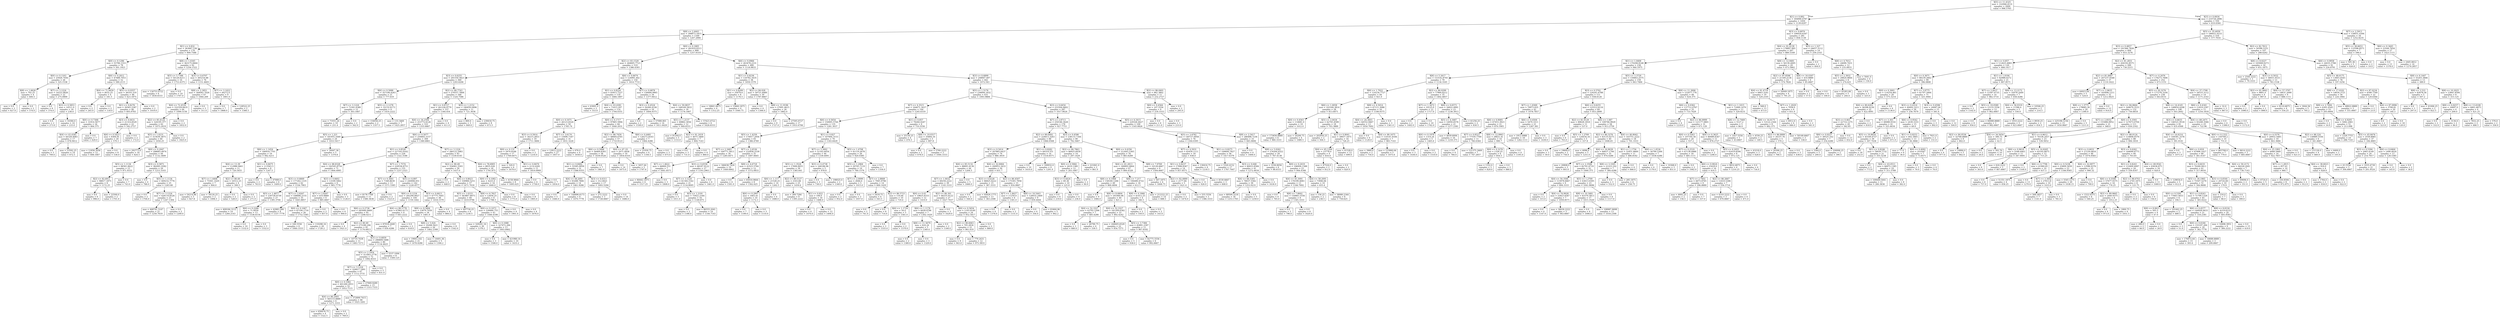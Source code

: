 digraph Tree {
node [shape=box] ;
0 [label="X[5] <= 11.4325\nmse = 332946.4131\nsamples = 2000\nvalue = 996.5765"] ;
1 [label="X[1] <= 0.892\nmse = 304890.4787\nsamples = 1450\nvalue = 1139.6297"] ;
0 -> 1 [labeldistance=2.5, labelangle=45, headlabel="True"] ;
2 [label="X[8] <= 2.4443\nmse = 308873.1815\nsamples = 1169\nvalue = 1207.2994"] ;
1 -> 2 ;
3 [label="X[1] <= 0.832\nmse = 363667.536\nsamples = 170\nvalue = 909.7588"] ;
2 -> 3 ;
4 [label="X[0] <= 0.1296\nmse = 55796.1553\nsamples = 78\nvalue = 501.1923"] ;
3 -> 4 ;
5 [label="X[0] <= 0.1163\nmse = 25926.7456\nsamples = 26\nvalue = 325.1538"] ;
4 -> 5 ;
6 [label="X[8] <= 1.6626\nmse = 702.25\nsamples = 4\nvalue = 600.5"] ;
5 -> 6 ;
7 [label="mse = 0.0\nsamples = 2\nvalue = 627.0"] ;
6 -> 7 ;
8 [label="mse = 0.0\nsamples = 2\nvalue = 574.0"] ;
6 -> 8 ;
9 [label="X[7] <= 3.1224\nmse = 14222.0826\nsamples = 22\nvalue = 275.0909"] ;
5 -> 9 ;
10 [label="mse = 0.0\nsamples = 6\nvalue = 374.0"] ;
9 -> 10 ;
11 [label="X[3] <= 0.5853\nmse = 14511.0\nsamples = 16\nvalue = 238.0"] ;
9 -> 11 ;
12 [label="mse = 0.0\nsamples = 2\nvalue = 273.0"] ;
11 -> 12 ;
13 [label="mse = 16384.0\nsamples = 14\nvalue = 233.0"] ;
11 -> 13 ;
14 [label="X[6] <= 0.2012\nmse = 47488.7053\nsamples = 52\nvalue = 589.2115"] ;
4 -> 14 ;
15 [label="X[4] <= 71.9459\nmse = 4032.25\nsamples = 4\nvalue = 181.5"] ;
14 -> 15 ;
16 [label="mse = 0.0\nsamples = 2\nvalue = 245.0"] ;
15 -> 16 ;
17 [label="mse = 0.0\nsamples = 2\nvalue = 118.0"] ;
15 -> 17 ;
18 [label="X[5] <= 6.9357\nmse = 36103.319\nsamples = 48\nvalue = 623.1875"] ;
14 -> 18 ;
19 [label="X[1] <= 0.8276\nmse = 30565.2387\nsamples = 46\nvalue = 605.9783"] ;
18 -> 19 ;
20 [label="X[0] <= 0.7368\nmse = 31914.5677\nsamples = 24\nvalue = 664.375"] ;
19 -> 20 ;
21 [label="X[4] <= 43.4381\nmse = 44328.4083\nsamples = 17\nvalue = 678.9412"] ;
20 -> 21 ;
22 [label="mse = 0.0\nsamples = 3\nvalue = 709.0"] ;
21 -> 22 ;
23 [label="mse = 53592.25\nsamples = 14\nvalue = 672.5"] ;
21 -> 23 ;
24 [label="mse = 0.0\nsamples = 7\nvalue = 629.0"] ;
20 -> 24 ;
25 [label="X[3] <= 0.6431\nmse = 21314.6529\nsamples = 22\nvalue = 542.2727"] ;
19 -> 25 ;
26 [label="X[6] <= 0.5423\nmse = 8364.91\nsamples = 20\nvalue = 579.3"] ;
25 -> 26 ;
27 [label="mse = 11858.3056\nsamples = 12\nvalue = 608.1667"] ;
26 -> 27 ;
28 [label="mse = 0.0\nsamples = 8\nvalue = 536.0"] ;
26 -> 28 ;
29 [label="mse = 0.0\nsamples = 2\nvalue = 172.0"] ;
25 -> 29 ;
30 [label="mse = 0.0\nsamples = 2\nvalue = 1019.0"] ;
18 -> 30 ;
31 [label="X[8] <= 1.0345\nmse = 363175.8464\nsamples = 92\nvalue = 1256.1522"] ;
3 -> 31 ;
32 [label="X[5] <= 5.7396\nmse = 54126.6211\nsamples = 16\nvalue = 1753.4375"] ;
31 -> 32 ;
33 [label="mse = 134753.4722\nsamples = 6\nvalue = 1830.8333"] ;
32 -> 33 ;
34 [label="mse = 0.0\nsamples = 10\nvalue = 1707.0"] ;
32 -> 34 ;
35 [label="X[3] <= 0.6707\nmse = 365216.88\nsamples = 76\nvalue = 1151.4605"] ;
31 -> 35 ;
36 [label="X[8] <= 2.3951\nmse = 344042.7026\nsamples = 67\nvalue = 1064.209"] ;
35 -> 36 ;
37 [label="X[4] <= 72.4539\nmse = 332329.8435\nsamples = 64\nvalue = 1099.5156"] ;
36 -> 37 ;
38 [label="X[2] <= 85.4124\nmse = 324195.377\nsamples = 62\nvalue = 1075.2419"] ;
37 -> 38 ;
39 [label="X[5] <= 1.0231\nmse = 315639.3875\nsamples = 60\nvalue = 1050.25"] ;
38 -> 39 ;
40 [label="mse = 292773.0\nsamples = 16\nvalue = 824.5"] ;
39 -> 40 ;
41 [label="X[0] <= 0.2047\nmse = 298683.4974\nsamples = 44\nvalue = 1132.3409"] ;
39 -> 41 ;
42 [label="X[5] <= 1.1134\nmse = 98561.6622\nsamples = 15\nvalue = 971.9333"] ;
41 -> 42 ;
43 [label="X[2] <= 82.6911\nmse = 98817.1875\nsamples = 8\nvalue = 1172.25"] ;
42 -> 43 ;
44 [label="mse = 0.0\nsamples = 6\nvalue = 996.0"] ;
43 -> 44 ;
45 [label="mse = 22500.0\nsamples = 2\nvalue = 1701.0"] ;
43 -> 45 ;
46 [label="mse = 0.0\nsamples = 7\nvalue = 743.0"] ;
42 -> 46 ;
47 [label="X[3] <= 0.5871\nmse = 382001.9382\nsamples = 29\nvalue = 1215.3103"] ;
41 -> 47 ;
48 [label="mse = 0.0\nsamples = 4\nvalue = 788.0"] ;
47 -> 48 ;
49 [label="X[5] <= 1.1134\nmse = 409232.7776\nsamples = 25\nvalue = 1283.68"] ;
47 -> 49 ;
50 [label="mse = 0.0\nsamples = 2\nvalue = 1704.0"] ;
49 -> 50 ;
51 [label="X[7] <= 3.1224\nmse = 428119.8526\nsamples = 23\nvalue = 1247.1304"] ;
49 -> 51 ;
52 [label="mse = 468741.5147\nsamples = 21\nvalue = 1250.7619"] ;
51 -> 52 ;
53 [label="mse = 0.0\nsamples = 2\nvalue = 1209.0"] ;
51 -> 53 ;
54 [label="mse = 0.0\nsamples = 2\nvalue = 1825.0"] ;
38 -> 54 ;
55 [label="mse = 0.0\nsamples = 2\nvalue = 1852.0"] ;
37 -> 55 ;
56 [label="mse = 0.0\nsamples = 3\nvalue = 311.0"] ;
36 -> 56 ;
57 [label="X[7] <= 3.1422\nmse = 44272.0\nsamples = 9\nvalue = 1801.0"] ;
35 -> 57 ;
58 [label="mse = 0.0\nsamples = 7\nvalue = 1868.0"] ;
57 -> 58 ;
59 [label="mse = 128522.25\nsamples = 2\nvalue = 1566.5"] ;
57 -> 59 ;
60 [label="X[0] <= 0.1805\nmse = 281919.9313\nsamples = 999\nvalue = 1257.9319"] ;
2 -> 60 ;
61 [label="X[2] <= 83.1529\nmse = 264605.7723\nsamples = 519\nvalue = 1386.4393"] ;
60 -> 61 ;
62 [label="X[3] <= 0.6255\nmse = 291550.5823\nsamples = 369\nvalue = 1293.6206"] ;
61 -> 62 ;
63 [label="X[6] <= 0.5088\nmse = 357106.4263\nsamples = 21\nvalue = 777.619"] ;
62 -> 63 ;
64 [label="X[7] <= 3.1224\nmse = 73341.6389\nsamples = 12\nvalue = 303.1667"] ;
63 -> 64 ;
65 [label="mse = 71931.24\nsamples = 10\nvalue = 251.4"] ;
64 -> 65 ;
66 [label="mse = 0.0\nsamples = 2\nvalue = 562.0"] ;
64 -> 66 ;
67 [label="X[5] <= 2.1278\nmse = 35132.6173\nsamples = 9\nvalue = 1410.2222"] ;
63 -> 67 ;
68 [label="mse = 154056.25\nsamples = 2\nvalue = 1357.5"] ;
67 -> 68 ;
69 [label="mse = 133.3469\nsamples = 7\nvalue = 1425.2857"] ;
67 -> 69 ;
70 [label="X[2] <= 80.7743\nmse = 270557.7808\nsamples = 348\nvalue = 1324.7586"] ;
62 -> 70 ;
71 [label="X[1] <= 0.8727\nmse = 261226.9779\nsamples = 337\nvalue = 1344.454"] ;
70 -> 71 ;
72 [label="X[4] <= 34.2594\nmse = 253772.6126\nsamples = 333\nvalue = 1355.6667"] ;
71 -> 72 ;
73 [label="X[5] <= 1.221\nmse = 181955.1649\nsamples = 24\nvalue = 1033.5417"] ;
72 -> 73 ;
74 [label="X[6] <= 1.1454\nmse = 180918.7701\nsamples = 19\nvalue = 942.4211"] ;
73 -> 74 ;
75 [label="X[4] <= 13.39\nmse = 112986.0661\nsamples = 11\nvalue = 720.5455"] ;
74 -> 75 ;
76 [label="X[7] <= 1.4468\nmse = 75561.1429\nsamples = 7\nvalue = 904.0"] ;
75 -> 76 ;
77 [label="mse = 54214.96\nsamples = 5\nvalue = 827.8"] ;
76 -> 77 ;
78 [label="mse = 78120.25\nsamples = 2\nvalue = 1094.5"] ;
76 -> 78 ;
79 [label="X[2] <= 80.49\nmse = 16512.25\nsamples = 4\nvalue = 399.5"] ;
75 -> 79 ;
80 [label="mse = 0.0\nsamples = 2\nvalue = 528.0"] ;
79 -> 80 ;
81 [label="mse = 0.0\nsamples = 2\nvalue = 271.0"] ;
79 -> 81 ;
82 [label="X[1] <= 0.8475\nmse = 113563.5\nsamples = 8\nvalue = 1247.5"] ;
74 -> 82 ;
83 [label="mse = 0.0\nsamples = 2\nvalue = 763.0"] ;
82 -> 83 ;
84 [label="mse = 47089.0\nsamples = 6\nvalue = 1409.0"] ;
82 -> 84 ;
85 [label="mse = 34447.36\nsamples = 5\nvalue = 1379.8"] ;
73 -> 85 ;
86 [label="X[6] <= 0.5077\nmse = 250665.3157\nsamples = 309\nvalue = 1380.6861"] ;
72 -> 86 ;
87 [label="X[1] <= 0.8526\nmse = 227163.9162\nsamples = 226\nvalue = 1322.3186"] ;
86 -> 87 ;
88 [label="X[4] <= 88.8328\nmse = 192545.8754\nsamples = 71\nvalue = 1464.4085"] ;
87 -> 88 ;
89 [label="X[3] <= 0.6669\nmse = 177262.1335\nsamples = 62\nvalue = 1536.7903"] ;
88 -> 89 ;
90 [label="X[5] <= 1.4877\nmse = 230728.9739\nsamples = 27\nvalue = 1395.3704"] ;
89 -> 90 ;
91 [label="mse = 409184.3112\nsamples = 14\nvalue = 1264.2143"] ;
90 -> 91 ;
92 [label="X[6] <= 0.2266\nmse = 71.0059\nsamples = 13\nvalue = 1536.6154"] ;
90 -> 92 ;
93 [label="mse = 0.0\nsamples = 10\nvalue = 1532.0"] ;
92 -> 93 ;
94 [label="mse = 0.0\nsamples = 3\nvalue = 1552.0"] ;
92 -> 94 ;
95 [label="X[7] <= 2.8267\nmse = 108686.2155\nsamples = 35\nvalue = 1645.8857"] ;
89 -> 95 ;
96 [label="mse = 42983.284\nsamples = 9\nvalue = 1337.7778"] ;
95 -> 96 ;
97 [label="X[0] <= 0.1067\nmse = 87194.1716\nsamples = 26\nvalue = 1752.5385"] ;
95 -> 97 ;
98 [label="mse = 160.5556\nsamples = 6\nvalue = 1840.3333"] ;
97 -> 98 ;
99 [label="mse = 110298.16\nsamples = 20\nvalue = 1726.2"] ;
97 -> 99 ;
100 [label="X[3] <= 0.6602\nmse = 13109.5062\nsamples = 9\nvalue = 965.7778"] ;
88 -> 100 ;
101 [label="X[7] <= 2.8267\nmse = 410.8889\nsamples = 6\nvalue = 885.6667"] ;
100 -> 101 ;
102 [label="mse = 0.0\nsamples = 2\nvalue = 857.0"] ;
101 -> 102 ;
103 [label="mse = 0.0\nsamples = 4\nvalue = 900.0"] ;
101 -> 103 ;
104 [label="mse = 0.0\nsamples = 3\nvalue = 1126.0"] ;
100 -> 104 ;
105 [label="X[7] <= 1.7574\nmse = 229536.8751\nsamples = 155\nvalue = 1257.2323"] ;
87 -> 105 ;
106 [label="X[7] <= 0.3661\nmse = 7348.8639\nsamples = 13\nvalue = 1571.5385"] ;
105 -> 106 ;
107 [label="mse = 8178.7769\nsamples = 11\nvalue = 1580.3636"] ;
106 -> 107 ;
108 [label="mse = 0.0\nsamples = 2\nvalue = 1523.0"] ;
106 -> 108 ;
109 [label="X[5] <= 6.897\nmse = 240006.051\nsamples = 142\nvalue = 1228.4577"] ;
105 -> 109 ;
110 [label="X[0] <= 0.1234\nmse = 292290.8927\nsamples = 104\nvalue = 1159.1442"] ;
109 -> 110 ;
111 [label="X[6] <= 0.2736\nmse = 285946.9469\nsamples = 95\nvalue = 1208.0211"] ;
110 -> 111 ;
112 [label="mse = 0.0\nsamples = 4\nvalue = 1921.0"] ;
111 -> 112 ;
113 [label="X[2] <= 80.49\nmse = 275189.294\nsamples = 91\nvalue = 1176.6813"] ;
111 -> 113 ;
114 [label="mse = 10710.7438\nsamples = 11\nvalue = 1483.7273"] ;
113 -> 114 ;
115 [label="X[3] <= 0.6859\nmse = 296809.5486\nsamples = 80\nvalue = 1134.4625"] ;
113 -> 115 ;
116 [label="X[5] <= 2.1954\nmse = 311843.2778\nsamples = 72\nvalue = 1092.8333"] ;
115 -> 116 ;
117 [label="X[7] <= 3.1224\nmse = 329617.1891\nsamples = 67\nvalue = 1112.3731"] ;
116 -> 117 ;
118 [label="X[0] <= 0.1082\nmse = 401260.2053\nsamples = 52\nvalue = 1053.7115"] ;
117 -> 118 ;
119 [label="X[4] <= 80.2005\nmse = 565153.8889\nsamples = 6\nvalue = 1271.3333"] ;
118 -> 119 ;
120 [label="mse = 658476.75\nsamples = 4\nvalue = 1522.5"] ;
119 -> 120 ;
121 [label="mse = 0.0\nsamples = 2\nvalue = 769.0"] ;
119 -> 121 ;
122 [label="mse = 372899.7415\nsamples = 46\nvalue = 1025.3261"] ;
118 -> 122 ;
123 [label="mse = 27969.9289\nsamples = 15\nvalue = 1315.7333"] ;
117 -> 123 ;
124 [label="mse = 0.0\nsamples = 5\nvalue = 831.0"] ;
116 -> 124 ;
125 [label="mse = 5537.1094\nsamples = 8\nvalue = 1509.125"] ;
115 -> 125 ;
126 [label="X[4] <= 80.5778\nmse = 67862.6173\nsamples = 9\nvalue = 643.2222"] ;
110 -> 126 ;
127 [label="mse = 87018.2449\nsamples = 7\nvalue = 650.4286"] ;
126 -> 127 ;
128 [label="mse = 0.0\nsamples = 2\nvalue = 618.0"] ;
126 -> 128 ;
129 [label="X[3] <= 0.6613\nmse = 47775.7645\nsamples = 38\nvalue = 1418.1579"] ;
109 -> 129 ;
130 [label="X[8] <= 8.5894\nmse = 15879.7059\nsamples = 34\nvalue = 1481.0"] ;
129 -> 130 ;
131 [label="X[8] <= 5.024\nmse = 19268.5621\nsamples = 26\nvalue = 1462.2308"] ;
130 -> 131 ;
132 [label="mse = 19063.102\nsamples = 21\nvalue = 1478.4286"] ;
131 -> 132 ;
133 [label="mse = 14401.36\nsamples = 5\nvalue = 1394.2"] ;
131 -> 133 ;
134 [label="mse = 0.0\nsamples = 8\nvalue = 1542.0"] ;
130 -> 134 ;
135 [label="mse = 0.0\nsamples = 4\nvalue = 884.0"] ;
129 -> 135 ;
136 [label="X[7] <= 3.1224\nmse = 280122.5983\nsamples = 83\nvalue = 1539.6145"] ;
86 -> 136 ;
137 [label="X[2] <= 80.49\nmse = 354061.5593\nsamples = 59\nvalue = 1437.0"] ;
136 -> 137 ;
138 [label="mse = 0.0\nsamples = 2\nvalue = 448.0"] ;
137 -> 138 ;
139 [label="X[6] <= 0.8023\nmse = 330960.5251\nsamples = 57\nvalue = 1471.7018"] ;
137 -> 139 ;
140 [label="X[5] <= 1.0333\nmse = 363867.8975\nsamples = 49\nvalue = 1419.9796"] ;
139 -> 140 ;
141 [label="mse = 497730.25\nsamples = 6\nvalue = 1230.5"] ;
140 -> 141 ;
142 [label="X[0] <= 0.1073\nmse = 339480.755\nsamples = 43\nvalue = 1446.4186"] ;
140 -> 142 ;
143 [label="mse = 329291.16\nsamples = 30\nvalue = 1378.2"] ;
142 -> 143 ;
144 [label="X[0] <= 0.1088\nmse = 327472.284\nsamples = 13\nvalue = 1603.8462"] ;
142 -> 144 ;
145 [label="mse = 0.0\nsamples = 3\nvalue = 1506.0"] ;
144 -> 145 ;
146 [label="mse = 421980.16\nsamples = 10\nvalue = 1633.2"] ;
144 -> 146 ;
147 [label="X[8] <= 6.7827\nmse = 12656.25\nsamples = 8\nvalue = 1788.5"] ;
139 -> 147 ;
148 [label="mse = 0.0\nsamples = 4\nvalue = 1901.0"] ;
147 -> 148 ;
149 [label="mse = 0.0\nsamples = 4\nvalue = 1676.0"] ;
147 -> 149 ;
150 [label="X[4] <= 78.6905\nmse = 8835.026\nsamples = 24\nvalue = 1791.875"] ;
136 -> 150 ;
151 [label="X[0] <= 0.1082\nmse = 4225.0\nsamples = 16\nvalue = 1840.0"] ;
150 -> 151 ;
152 [label="mse = 0.0\nsamples = 8\nvalue = 1775.0"] ;
151 -> 152 ;
153 [label="mse = 0.0\nsamples = 8\nvalue = 1905.0"] ;
151 -> 153 ;
154 [label="mse = 4158.9844\nsamples = 8\nvalue = 1695.625"] ;
150 -> 154 ;
155 [label="mse = 0.0\nsamples = 4\nvalue = 411.0"] ;
71 -> 155 ;
156 [label="X[5] <= 1.2152\nmse = 180450.0496\nsamples = 11\nvalue = 721.3636"] ;
70 -> 156 ;
157 [label="mse = 800.0\nsamples = 3\nvalue = 849.0"] ;
156 -> 157 ;
158 [label="mse = 239418.75\nsamples = 8\nvalue = 673.5"] ;
156 -> 158 ;
159 [label="X[6] <= 0.6674\nmse = 124991.442\nsamples = 150\nvalue = 1614.7733"] ;
61 -> 159 ;
160 [label="X[1] <= 0.8224\nmse = 93915.7227\nsamples = 116\nvalue = 1684.1897"] ;
159 -> 160 ;
161 [label="mse = 63001.0\nsamples = 2\nvalue = 553.0"] ;
160 -> 161 ;
162 [label="X[4] <= 43.4381\nmse = 71615.297\nsamples = 114\nvalue = 1704.0351"] ;
160 -> 162 ;
163 [label="X[0] <= 0.1671\nmse = 26123.8324\nsamples = 50\nvalue = 1785.74"] ;
162 -> 163 ;
164 [label="X[3] <= 0.5914\nmse = 34215.2853\nsamples = 19\nvalue = 1711.3684"] ;
163 -> 164 ;
165 [label="X[0] <= 0.131\nmse = 5974.8166\nsamples = 17\nvalue = 1769.6471"] ;
164 -> 165 ;
166 [label="mse = 320.0\nsamples = 6\nvalue = 1679.0"] ;
165 -> 166 ;
167 [label="X[1] <= 0.8476\nmse = 2132.6281\nsamples = 11\nvalue = 1819.0909"] ;
165 -> 167 ;
168 [label="mse = 0.0\nsamples = 4\nvalue = 1758.0"] ;
167 -> 168 ;
169 [label="mse = 0.0\nsamples = 7\nvalue = 1854.0"] ;
167 -> 169 ;
170 [label="mse = 0.0\nsamples = 2\nvalue = 1216.0"] ;
164 -> 170 ;
171 [label="X[7] <= 3.6174\nmse = 15696.7347\nsamples = 31\nvalue = 1831.3226"] ;
163 -> 171 ;
172 [label="mse = 12812.2222\nsamples = 27\nvalue = 1857.0"] ;
171 -> 172 ;
173 [label="mse = 676.0\nsamples = 4\nvalue = 1658.0"] ;
171 -> 173 ;
174 [label="X[0] <= 0.1717\nmse = 97865.5994\nsamples = 64\nvalue = 1640.2031"] ;
162 -> 174 ;
175 [label="X[2] <= 86.7459\nmse = 48664.6765\nsamples = 57\nvalue = 1710.9123"] ;
174 -> 175 ;
176 [label="X[6] <= 0.5088\nmse = 56469.8393\nsamples = 38\nvalue = 1639.0526"] ;
175 -> 176 ;
177 [label="X[1] <= 0.8482\nmse = 55585.9958\nsamples = 31\nvalue = 1588.9355"] ;
176 -> 177 ;
178 [label="X[4] <= 58.2091\nmse = 93288.7806\nsamples = 14\nvalue = 1461.9286"] ;
177 -> 178 ;
179 [label="mse = 0.0\nsamples = 5\nvalue = 1446.0"] ;
178 -> 179 ;
180 [label="mse = 144896.6173\nsamples = 9\nvalue = 1470.7778"] ;
178 -> 180 ;
181 [label="X[3] <= 0.6311\nmse = 312.6021\nsamples = 17\nvalue = 1693.5294"] ;
177 -> 181 ;
182 [label="mse = 272.2222\nsamples = 3\nvalue = 1728.6667"] ;
181 -> 182 ;
183 [label="mse = 0.0\nsamples = 14\nvalue = 1686.0"] ;
181 -> 183 ;
184 [label="mse = 0.0\nsamples = 7\nvalue = 1861.0"] ;
176 -> 184 ;
185 [label="X[4] <= 67.19\nmse = 2071.4958\nsamples = 19\nvalue = 1854.6316"] ;
175 -> 185 ;
186 [label="mse = 0.0\nsamples = 14\nvalue = 1875.0"] ;
185 -> 186 ;
187 [label="mse = 3457.44\nsamples = 5\nvalue = 1797.6"] ;
185 -> 187 ;
188 [label="X[6] <= 0.4481\nmse = 126272.8163\nsamples = 7\nvalue = 1064.4286"] ;
174 -> 188 ;
189 [label="mse = 21930.75\nsamples = 4\nvalue = 1356.5"] ;
188 -> 189 ;
190 [label="mse = 0.0\nsamples = 3\nvalue = 675.0"] ;
188 -> 190 ;
191 [label="X[7] <= 0.6878\nmse = 158484.9965\nsamples = 34\nvalue = 1377.9412"] ;
159 -> 191 ;
192 [label="X[3] <= 0.4524\nmse = 50260.4336\nsamples = 16\nvalue = 1604.9375"] ;
191 -> 192 ;
193 [label="mse = 0.0\nsamples = 2\nvalue = 1558.0"] ;
192 -> 193 ;
194 [label="mse = 57080.801\nsamples = 14\nvalue = 1611.6429"] ;
192 -> 194 ;
195 [label="X[4] <= 59.0837\nmse = 168169.5833\nsamples = 18\nvalue = 1176.1667"] ;
191 -> 195 ;
196 [label="X[5] <= 1.2137\nmse = 69862.3056\nsamples = 12\nvalue = 949.8333"] ;
195 -> 196 ;
197 [label="mse = 91204.0\nsamples = 5\nvalue = 1153.0"] ;
196 -> 197 ;
198 [label="X[2] <= 91.2419\nmse = 4075.3469\nsamples = 7\nvalue = 804.7143"] ;
196 -> 198 ;
199 [label="mse = 0.0\nsamples = 3\nvalue = 731.0"] ;
198 -> 199 ;
200 [label="mse = 0.0\nsamples = 4\nvalue = 860.0"] ;
198 -> 200 ;
201 [label="mse = 57423.4722\nsamples = 6\nvalue = 1628.8333"] ;
195 -> 201 ;
202 [label="X[6] <= 0.0966\nmse = 263478.2331\nsamples = 480\nvalue = 1118.9833"] ;
60 -> 202 ;
203 [label="X[1] <= 0.8236\nmse = 116782.3435\nsamples = 38\nvalue = 1659.1579"] ;
202 -> 203 ;
204 [label="X[1] <= 0.8209\nmse = 35679.0\nsamples = 8\nvalue = 1176.5"] ;
203 -> 204 ;
205 [label="mse = 18841.6875\nsamples = 4\nvalue = 1312.25"] ;
204 -> 205 ;
206 [label="mse = 15660.1875\nsamples = 4\nvalue = 1040.75"] ;
204 -> 206 ;
207 [label="X[2] <= 84.028\nmse = 59721.6489\nsamples = 30\nvalue = 1787.8667"] ;
203 -> 207 ;
208 [label="mse = 0.0\nsamples = 4\nvalue = 1306.0"] ;
207 -> 208 ;
209 [label="X[8] <= 11.9196\nmse = 27691.4615\nsamples = 26\nvalue = 1862.0"] ;
207 -> 209 ;
210 [label="mse = 0.0\nsamples = 9\nvalue = 1727.0"] ;
209 -> 210 ;
211 [label="mse = 27595.0727\nsamples = 17\nvalue = 1933.4706"] ;
209 -> 211 ;
212 [label="X[3] <= 0.6899\nmse = 248847.497\nsamples = 442\nvalue = 1072.543"] ;
202 -> 212 ;
213 [label="X[5] <= 1.5176\nmse = 236694.1832\nsamples = 431\nvalue = 1093.9884"] ;
212 -> 213 ;
214 [label="X[7] <= 4.3515\nmse = 164671.3437\nsamples = 144\nvalue = 1245.6319"] ;
213 -> 214 ;
215 [label="X[6] <= 0.5654\nmse = 150005.5744\nsamples = 135\nvalue = 1281.3037"] ;
214 -> 215 ;
216 [label="X[5] <= 1.4259\nmse = 174917.2956\nsamples = 65\nvalue = 1386.4769"] ;
215 -> 216 ;
217 [label="X[7] <= 2.3483\nmse = 100771.5813\nsamples = 34\nvalue = 1285.6471"] ;
216 -> 217 ;
218 [label="X[7] <= 1.4622\nmse = 66669.551\nsamples = 7\nvalue = 1641.8571"] ;
217 -> 218 ;
219 [label="mse = 80442.1875\nsamples = 4\nvalue = 1517.25"] ;
218 -> 219 ;
220 [label="mse = 0.0\nsamples = 3\nvalue = 1808.0"] ;
218 -> 220 ;
221 [label="X[3] <= 0.6558\nmse = 68187.9122\nsamples = 27\nvalue = 1193.2963"] ;
217 -> 221 ;
222 [label="X[7] <= 3.1224\nmse = 61344.1542\nsamples = 21\nvalue = 1116.8095"] ;
221 -> 222 ;
223 [label="mse = 0.0\nsamples = 5\nvalue = 1011.0"] ;
222 -> 223 ;
224 [label="X[5] <= 1.2191\nmse = 75922.2344\nsamples = 16\nvalue = 1149.875"] ;
222 -> 224 ;
225 [label="mse = 0.0\nsamples = 2\nvalue = 1186.0"] ;
224 -> 225 ;
226 [label="mse = 86555.2041\nsamples = 14\nvalue = 1144.7143"] ;
224 -> 226 ;
227 [label="mse = 0.0\nsamples = 6\nvalue = 1461.0"] ;
221 -> 227 ;
228 [label="X[7] <= 2.6536\nmse = 232858.2539\nsamples = 31\nvalue = 1497.0645"] ;
216 -> 228 ;
229 [label="mse = 346638.7424\nsamples = 19\nvalue = 1449.6842"] ;
228 -> 229 ;
230 [label="X[8] <= 4.6718\nmse = 43523.5764\nsamples = 12\nvalue = 1572.0833"] ;
228 -> 230 ;
231 [label="mse = 0.0\nsamples = 4\nvalue = 1591.0"] ;
230 -> 231 ;
232 [label="mse = 65016.9844\nsamples = 8\nvalue = 1562.625"] ;
230 -> 232 ;
233 [label="X[1] <= 0.827\nmse = 107064.3153\nsamples = 70\nvalue = 1183.6429"] ;
215 -> 233 ;
234 [label="X[7] <= 3.3002\nmse = 51162.6054\nsamples = 44\nvalue = 1339.4091"] ;
233 -> 234 ;
235 [label="X[5] <= 1.3524\nmse = 17606.8455\nsamples = 39\nvalue = 1385.641"] ;
234 -> 235 ;
236 [label="X[6] <= 1.117\nmse = 21528.25\nsamples = 14\nvalue = 1262.5"] ;
235 -> 236 ;
237 [label="X[0] <= 0.2907\nmse = 1663.41\nsamples = 10\nvalue = 1172.3"] ;
236 -> 237 ;
238 [label="mse = 0.0\nsamples = 7\nvalue = 1199.0"] ;
237 -> 238 ;
239 [label="mse = 0.0\nsamples = 3\nvalue = 1110.0"] ;
237 -> 239 ;
240 [label="mse = 0.0\nsamples = 4\nvalue = 1488.0"] ;
236 -> 240 ;
241 [label="X[2] <= 89.5127\nmse = 2163.84\nsamples = 25\nvalue = 1454.6"] ;
235 -> 241 ;
242 [label="mse = 309.7284\nsamples = 9\nvalue = 1395.2222"] ;
241 -> 242 ;
243 [label="X[1] <= 0.822\nmse = 108.0\nsamples = 16\nvalue = 1488.0"] ;
241 -> 243 ;
244 [label="mse = 0.0\nsamples = 4\nvalue = 1470.0"] ;
243 -> 244 ;
245 [label="mse = 0.0\nsamples = 12\nvalue = 1494.0"] ;
243 -> 245 ;
246 [label="X[3] <= 0.4738\nmse = 166186.96\nsamples = 5\nvalue = 978.8"] ;
234 -> 246 ;
247 [label="mse = 0.0\nsamples = 3\nvalue = 738.0"] ;
246 -> 247 ;
248 [label="mse = 198025.0\nsamples = 2\nvalue = 1340.0"] ;
246 -> 248 ;
249 [label="X[5] <= 1.4708\nmse = 91119.2678\nsamples = 26\nvalue = 920.0385"] ;
233 -> 249 ;
250 [label="X[5] <= 1.2964\nmse = 29745.7119\nsamples = 19\nvalue = 760.1579"] ;
249 -> 250 ;
251 [label="X[7] <= 2.0099\nmse = 2646.0\nsamples = 5\nvalue = 1015.0"] ;
250 -> 251 ;
252 [label="mse = 0.0\nsamples = 2\nvalue = 952.0"] ;
251 -> 252 ;
253 [label="mse = 0.0\nsamples = 3\nvalue = 1057.0"] ;
251 -> 253 ;
254 [label="X[7] <= 2.8808\nmse = 7945.9796\nsamples = 14\nvalue = 669.1429"] ;
250 -> 254 ;
255 [label="mse = 5418.75\nsamples = 4\nvalue = 543.5"] ;
254 -> 255 ;
256 [label="X[2] <= 86.5723\nmse = 116.64\nsamples = 10\nvalue = 719.4"] ;
254 -> 256 ;
257 [label="mse = 0.0\nsamples = 2\nvalue = 741.0"] ;
256 -> 257 ;
258 [label="mse = 0.0\nsamples = 8\nvalue = 714.0"] ;
256 -> 258 ;
259 [label="mse = 0.0\nsamples = 7\nvalue = 1354.0"] ;
249 -> 259 ;
260 [label="X[1] <= 0.857\nmse = 79264.0247\nsamples = 9\nvalue = 710.5556"] ;
214 -> 260 ;
261 [label="mse = 35156.25\nsamples = 4\nvalue = 476.5"] ;
260 -> 261 ;
262 [label="X[8] <= 10.0317\nmse = 35664.16\nsamples = 5\nvalue = 897.8"] ;
260 -> 262 ;
263 [label="mse = 0.0\nsamples = 2\nvalue = 678.0"] ;
262 -> 263 ;
264 [label="mse = 5760.2222\nsamples = 3\nvalue = 1044.3333"] ;
262 -> 264 ;
265 [label="X[3] <= 0.6454\nmse = 255504.0602\nsamples = 287\nvalue = 1017.9024"] ;
213 -> 265 ;
266 [label="X[7] <= 2.8713\nmse = 250146.3428\nsamples = 178\nvalue = 927.7753"] ;
265 -> 266 ;
267 [label="X[2] <= 89.6492\nmse = 224613.3263\nsamples = 88\nvalue = 1066.0568"] ;
266 -> 267 ;
268 [label="X[3] <= 0.5414\nmse = 207865.6437\nsamples = 74\nvalue = 980.3919"] ;
267 -> 268 ;
269 [label="X[4] <= 85.5132\nmse = 88691.6136\nsamples = 44\nvalue = 1204.5"] ;
268 -> 269 ;
270 [label="X[7] <= 1.0032\nmse = 69256.2222\nsamples = 39\nvalue = 1145.3333"] ;
269 -> 270 ;
271 [label="X[0] <= 0.43\nmse = 19825.8333\nsamples = 12\nvalue = 1410.0"] ;
270 -> 271 ;
272 [label="X[6] <= 1.1724\nmse = 54.0\nsamples = 5\nvalue = 1561.0"] ;
271 -> 272 ;
273 [label="mse = 0.0\nsamples = 3\nvalue = 1555.0"] ;
272 -> 273 ;
274 [label="mse = 0.0\nsamples = 2\nvalue = 1570.0"] ;
272 -> 274 ;
275 [label="X[6] <= 1.1178\nmse = 6028.9796\nsamples = 7\nvalue = 1302.1429"] ;
271 -> 275 ;
276 [label="X[8] <= 11.5679\nmse = 624.24\nsamples = 5\nvalue = 1349.4"] ;
275 -> 276 ;
277 [label="mse = 0.0\nsamples = 2\nvalue = 1380.0"] ;
276 -> 277 ;
278 [label="mse = 0.0\nsamples = 3\nvalue = 1329.0"] ;
276 -> 278 ;
279 [label="mse = 0.0\nsamples = 2\nvalue = 1184.0"] ;
275 -> 279 ;
280 [label="X[2] <= 80.301\nmse = 46255.9122\nsamples = 27\nvalue = 1027.7037"] ;
270 -> 280 ;
281 [label="mse = 0.0\nsamples = 3\nvalue = 1629.0"] ;
280 -> 281 ;
282 [label="X[6] <= 0.5654\nmse = 1193.9149\nsamples = 24\nvalue = 952.5417"] ;
280 -> 282 ;
283 [label="X[2] <= 80.6063\nmse = 705.2834\nsamples = 21\nvalue = 961.619"] ;
282 -> 283 ;
284 [label="mse = 0.0\nsamples = 9\nvalue = 943.0"] ;
283 -> 284 ;
285 [label="mse = 779.2431\nsamples = 12\nvalue = 975.5833"] ;
283 -> 285 ;
286 [label="mse = 0.0\nsamples = 3\nvalue = 889.0"] ;
282 -> 286 ;
287 [label="mse = 0.0\nsamples = 5\nvalue = 1666.0"] ;
269 -> 287 ;
288 [label="X[4] <= 32.0064\nmse = 200953.3433\nsamples = 30\nvalue = 651.7"] ;
268 -> 288 ;
289 [label="X[3] <= 0.6228\nmse = 86825.4222\nsamples = 15\nvalue = 387.3333"] ;
288 -> 289 ;
290 [label="mse = 0.0\nsamples = 2\nvalue = 544.0"] ;
289 -> 290 ;
291 [label="mse = 95826.1775\nsamples = 13\nvalue = 363.2308"] ;
289 -> 291 ;
292 [label="X[2] <= 86.4507\nmse = 175301.7956\nsamples = 15\nvalue = 916.0667"] ;
288 -> 292 ;
293 [label="X[7] <= 1.8427\nmse = 11250.0\nsamples = 6\nvalue = 1301.0"] ;
292 -> 293 ;
294 [label="mse = 0.0\nsamples = 4\nvalue = 1376.0"] ;
293 -> 294 ;
295 [label="mse = 0.0\nsamples = 2\nvalue = 1151.0"] ;
293 -> 295 ;
296 [label="X[8] <= 10.5443\nmse = 120032.2469\nsamples = 9\nvalue = 659.4444"] ;
292 -> 296 ;
297 [label="mse = 0.0\nsamples = 4\nvalue = 356.0"] ;
296 -> 297 ;
298 [label="mse = 83464.96\nsamples = 5\nvalue = 902.2"] ;
296 -> 298 ;
299 [label="X[1] <= 0.8282\nmse = 69319.551\nsamples = 14\nvalue = 1518.8571"] ;
267 -> 299 ;
300 [label="mse = 0.0\nsamples = 10\nvalue = 1610.0"] ;
299 -> 300 ;
301 [label="mse = 169932.0\nsamples = 4\nvalue = 1291.0"] ;
299 -> 301 ;
302 [label="X[3] <= 0.4596\nmse = 238133.7344\nsamples = 90\nvalue = 792.5667"] ;
266 -> 302 ;
303 [label="X[2] <= 80.7863\nmse = 86925.6939\nsamples = 14\nvalue = 297.1429"] ;
302 -> 303 ;
304 [label="X[0] <= 0.5964\nmse = 2619.1389\nsamples = 12\nvalue = 203.1667"] ;
303 -> 304 ;
305 [label="X[3] <= 0.4424\nmse = 69.36\nsamples = 10\nvalue = 225.8"] ;
304 -> 305 ;
306 [label="mse = 0.0\nsamples = 6\nvalue = 219.0"] ;
305 -> 306 ;
307 [label="mse = 0.0\nsamples = 4\nvalue = 236.0"] ;
305 -> 307 ;
308 [label="mse = 0.0\nsamples = 2\nvalue = 90.0"] ;
304 -> 308 ;
309 [label="mse = 221841.0\nsamples = 2\nvalue = 861.0"] ;
303 -> 309 ;
310 [label="X[0] <= 0.4356\nmse = 212445.5365\nsamples = 76\nvalue = 883.8289"] ;
302 -> 310 ;
311 [label="X[4] <= 61.2813\nmse = 180892.0664\nsamples = 67\nvalue = 800.4328"] ;
310 -> 311 ;
312 [label="X[8] <= 4.1968\nmse = 158160.1266\nsamples = 49\nvalue = 869.4694"] ;
311 -> 312 ;
313 [label="mse = 0.0\nsamples = 9\nvalue = 1084.0"] ;
312 -> 313 ;
314 [label="X[8] <= 8.6804\nmse = 181060.96\nsamples = 40\nvalue = 821.2"] ;
312 -> 314 ;
315 [label="X[4] <= 52.3327\nmse = 43702.5306\nsamples = 7\nvalue = 485.4286"] ;
314 -> 315 ;
316 [label="mse = 0.0\nsamples = 3\nvalue = 680.0"] ;
315 -> 316 ;
317 [label="mse = 26790.75\nsamples = 4\nvalue = 339.5"] ;
315 -> 317 ;
318 [label="X[4] <= 52.3327\nmse = 181209.6382\nsamples = 33\nvalue = 892.4242"] ;
314 -> 318 ;
319 [label="mse = 244605.6529\nsamples = 22\nvalue = 854.7273"] ;
318 -> 319 ;
320 [label="X[5] <= 3.7384\nmse = 45891.2397\nsamples = 11\nvalue = 967.8182"] ;
318 -> 320 ;
321 [label="mse = 0.0\nsamples = 5\nvalue = 938.0"] ;
320 -> 321 ;
322 [label="mse = 82775.5556\nsamples = 6\nvalue = 992.6667"] ;
320 -> 322 ;
323 [label="X[8] <= 7.217\nmse = 194480.4722\nsamples = 18\nvalue = 612.5"] ;
311 -> 323 ;
324 [label="X[8] <= 4.1968\nmse = 41412.25\nsamples = 4\nvalue = 346.5"] ;
323 -> 324 ;
325 [label="mse = 0.0\nsamples = 2\nvalue = 550.0"] ;
324 -> 325 ;
326 [label="mse = 0.0\nsamples = 2\nvalue = 143.0"] ;
324 -> 326 ;
327 [label="mse = 212222.25\nsamples = 14\nvalue = 688.5"] ;
323 -> 327 ;
328 [label="X[8] <= 7.9769\nmse = 10128.6667\nsamples = 9\nvalue = 1504.6667"] ;
310 -> 328 ;
329 [label="mse = 567.1875\nsamples = 4\nvalue = 1608.75"] ;
328 -> 329 ;
330 [label="X[2] <= 82.0889\nmse = 2177.84\nsamples = 5\nvalue = 1421.4"] ;
328 -> 330 ;
331 [label="mse = 0.0\nsamples = 2\nvalue = 1474.0"] ;
330 -> 331 ;
332 [label="mse = 555.5556\nsamples = 3\nvalue = 1386.3333"] ;
330 -> 332 ;
333 [label="X[5] <= 6.3415\nmse = 229326.4427\nsamples = 109\nvalue = 1165.0826"] ;
265 -> 333 ;
334 [label="X[5] <= 3.9782\nmse = 140727.6958\nsamples = 76\nvalue = 1304.0395"] ;
333 -> 334 ;
335 [label="X[7] <= 4.5931\nmse = 65459.1111\nsamples = 18\nvalue = 938.0"] ;
334 -> 335 ;
336 [label="X[1] <= 0.8237\nmse = 17996.8367\nsamples = 14\nvalue = 857.8571"] ;
335 -> 336 ;
337 [label="mse = 0.0\nsamples = 11\nvalue = 926.0"] ;
336 -> 337 ;
338 [label="mse = 4530.6667\nsamples = 3\nvalue = 608.0"] ;
336 -> 338 ;
339 [label="mse = 130416.75\nsamples = 4\nvalue = 1218.5"] ;
335 -> 339 ;
340 [label="X[1] <= 0.8275\nmse = 109600.7827\nsamples = 58\nvalue = 1417.6379"] ;
334 -> 340 ;
341 [label="mse = 5320.4152\nsamples = 17\nvalue = 1767.7647"] ;
340 -> 341 ;
342 [label="X[3] <= 0.648\nmse = 80933.8584\nsamples = 41\nvalue = 1272.4634"] ;
340 -> 342 ;
343 [label="X[4] <= 68.5305\nmse = 78037.5582\nsamples = 39\nvalue = 1253.9231"] ;
342 -> 343 ;
344 [label="mse = 89509.3218\nsamples = 34\nvalue = 1253.1765"] ;
343 -> 344 ;
345 [label="mse = 0.0\nsamples = 5\nvalue = 1259.0"] ;
343 -> 345 ;
346 [label="mse = 0.0\nsamples = 2\nvalue = 1634.0"] ;
342 -> 346 ;
347 [label="X[8] <= 2.5417\nmse = 286488.7236\nsamples = 33\nvalue = 845.0606"] ;
333 -> 347 ;
348 [label="mse = 0.0\nsamples = 4\nvalue = 1408.0"] ;
347 -> 348 ;
349 [label="X[8] <= 5.0262\nmse = 276264.9322\nsamples = 29\nvalue = 767.4138"] ;
347 -> 349 ;
350 [label="mse = 3336.8056\nsamples = 6\nvalue = 88.8333"] ;
349 -> 350 ;
351 [label="X[0] <= 0.2419\nmse = 196004.1588\nsamples = 23\nvalue = 944.4348"] ;
349 -> 351 ;
352 [label="X[4] <= 45.3091\nmse = 176199.4083\nsamples = 13\nvalue = 1166.7692"] ;
351 -> 352 ;
353 [label="mse = 0.0\nsamples = 4\nvalue = 765.0"] ;
352 -> 353 ;
354 [label="X[8] <= 7.8002\nmse = 150883.5556\nsamples = 9\nvalue = 1345.3333"] ;
352 -> 354 ;
355 [label="mse = 0.0\nsamples = 3\nvalue = 796.0"] ;
354 -> 355 ;
356 [label="mse = 0.0\nsamples = 6\nvalue = 1620.0"] ;
354 -> 356 ;
357 [label="X[4] <= 58.2091\nmse = 73946.84\nsamples = 10\nvalue = 655.4"] ;
351 -> 357 ;
358 [label="mse = 156.25\nsamples = 2\nvalue = 238.5"] ;
357 -> 358 ;
359 [label="mse = 38080.2344\nsamples = 8\nvalue = 759.625"] ;
357 -> 359 ;
360 [label="X[2] <= 86.0401\nmse = 962.3802\nsamples = 11\nvalue = 232.2727"] ;
212 -> 360 ;
361 [label="X[0] <= 0.4564\nmse = 107.5556\nsamples = 9\nvalue = 218.3333"] ;
360 -> 361 ;
362 [label="mse = 0.0\nsamples = 6\nvalue = 211.0"] ;
361 -> 362 ;
363 [label="mse = 0.0\nsamples = 3\nvalue = 233.0"] ;
361 -> 363 ;
364 [label="mse = 0.0\nsamples = 2\nvalue = 295.0"] ;
360 -> 364 ;
365 [label="X[3] <= 0.6974\nmse = 190020.6347\nsamples = 281\nvalue = 858.1139"] ;
1 -> 365 ;
366 [label="X[4] <= 91.0139\nmse = 178897.995\nsamples = 267\nvalue = 889.5169"] ;
365 -> 366 ;
367 [label="X[1] <= 1.0408\nmse = 170208.9148\nsamples = 238\nvalue = 940.1975"] ;
366 -> 367 ;
368 [label="X[8] <= 5.3417\nmse = 153142.8745\nsamples = 79\nvalue = 1134.3165"] ;
367 -> 368 ;
369 [label="X[6] <= 1.7022\nmse = 110234.7727\nsamples = 44\nvalue = 921.0"] ;
368 -> 369 ;
370 [label="X[6] <= 1.0058\nmse = 103160.3814\nsamples = 28\nvalue = 813.6071"] ;
369 -> 370 ;
371 [label="X[0] <= 0.4563\nmse = 114681.0\nsamples = 10\nvalue = 1012.0"] ;
370 -> 371 ;
372 [label="mse = 173656.8889\nsamples = 6\nvalue = 960.3333"] ;
371 -> 372 ;
373 [label="mse = 16206.75\nsamples = 4\nvalue = 1089.5"] ;
371 -> 373 ;
374 [label="X[5] <= 2.0434\nmse = 62745.4599\nsamples = 18\nvalue = 703.3889"] ;
370 -> 374 ;
375 [label="mse = 202950.25\nsamples = 2\nvalue = 504.5"] ;
374 -> 375 ;
376 [label="X[1] <= 0.9041\nmse = 39657.1875\nsamples = 16\nvalue = 728.25"] ;
374 -> 376 ;
377 [label="X[4] <= 65.1294\nmse = 23778.0\nsamples = 4\nvalue = 816.0"] ;
376 -> 377 ;
378 [label="mse = 47524.0\nsamples = 2\nvalue = 812.0"] ;
377 -> 378 ;
379 [label="mse = 0.0\nsamples = 2\nvalue = 820.0"] ;
377 -> 379 ;
380 [label="mse = 41528.0\nsamples = 12\nvalue = 699.0"] ;
376 -> 380 ;
381 [label="X[8] <= 4.5014\nmse = 67111.3086\nsamples = 16\nvalue = 1108.9375"] ;
369 -> 381 ;
382 [label="X[4] <= 24.3603\nmse = 64552.9467\nsamples = 13\nvalue = 1050.7692"] ;
381 -> 382 ;
383 [label="mse = 0.0\nsamples = 6\nvalue = 1129.0"] ;
382 -> 383 ;
384 [label="X[4] <= 80.1675\nmse = 110141.9184\nsamples = 7\nvalue = 983.7143"] ;
382 -> 384 ;
385 [label="mse = 3969.0\nsamples = 2\nvalue = 754.0"] ;
384 -> 385 ;
386 [label="mse = 123060.64\nsamples = 5\nvalue = 1075.6"] ;
384 -> 386 ;
387 [label="mse = 0.0\nsamples = 3\nvalue = 1361.0"] ;
381 -> 387 ;
388 [label="X[2] <= 84.0299\nmse = 77964.8212\nsamples = 35\nvalue = 1402.4857"] ;
368 -> 388 ;
389 [label="X[7] <= 1.3472\nmse = 10125.0\nsamples = 12\nvalue = 1717.0"] ;
388 -> 389 ;
390 [label="mse = 0.0\nsamples = 2\nvalue = 1492.0"] ;
389 -> 390 ;
391 [label="mse = 0.0\nsamples = 10\nvalue = 1762.0"] ;
389 -> 391 ;
392 [label="X[6] <= 0.6573\nmse = 34822.4991\nsamples = 23\nvalue = 1238.3913"] ;
388 -> 392 ;
393 [label="X[5] <= 4.3487\nmse = 14950.6576\nsamples = 21\nvalue = 1277.2381"] ;
392 -> 393 ;
394 [label="X[0] <= 0.1976\nmse = 1314.24\nsamples = 5\nvalue = 1465.6"] ;
393 -> 394 ;
395 [label="mse = 0.0\nsamples = 3\nvalue = 1436.0"] ;
394 -> 395 ;
396 [label="mse = 0.0\nsamples = 2\nvalue = 1510.0"] ;
394 -> 396 ;
397 [label="mse = 4659.6094\nsamples = 16\nvalue = 1218.375"] ;
393 -> 397 ;
398 [label="mse = 61256.25\nsamples = 2\nvalue = 830.5"] ;
392 -> 398 ;
399 [label="X[5] <= 3.3729\nmse = 150663.2575\nsamples = 159\nvalue = 843.7484"] ;
367 -> 399 ;
400 [label="X[3] <= 0.5702\nmse = 120241.6788\nsamples = 111\nvalue = 938.6126"] ;
399 -> 400 ;
401 [label="X[7] <= 1.8369\nmse = 79973.835\nsamples = 42\nvalue = 1078.7857"] ;
400 -> 401 ;
402 [label="X[6] <= 0.9085\nmse = 67453.3923\nsamples = 21\nvalue = 870.1905"] ;
401 -> 402 ;
403 [label="X[7] <= 0.8523\nmse = 77550.7769\nsamples = 11\nvalue = 760.6364"] ;
402 -> 403 ;
404 [label="mse = 0.0\nsamples = 4\nvalue = 784.0"] ;
403 -> 404 ;
405 [label="mse = 121375.3469\nsamples = 7\nvalue = 747.2857"] ;
403 -> 405 ;
406 [label="X[8] <= 12.9963\nmse = 28621.41\nsamples = 10\nvalue = 990.7"] ;
402 -> 406 ;
407 [label="X[0] <= 0.3278\nmse = 1326.25\nsamples = 6\nvalue = 854.5"] ;
406 -> 407 ;
408 [label="mse = 1352.0\nsamples = 3\nvalue = 829.0"] ;
407 -> 408 ;
409 [label="mse = 0.0\nsamples = 3\nvalue = 880.0"] ;
407 -> 409 ;
410 [label="mse = 0.0\nsamples = 4\nvalue = 1195.0"] ;
406 -> 410 ;
411 [label="X[6] <= 0.4504\nmse = 5470.3311\nsamples = 21\nvalue = 1287.381"] ;
401 -> 411 ;
412 [label="mse = 1912.0988\nsamples = 18\nvalue = 1262.1111"] ;
411 -> 412 ;
413 [label="mse = 0.0\nsamples = 3\nvalue = 1439.0"] ;
411 -> 413 ;
414 [label="X[6] <= 0.6255\nmse = 125512.6116\nsamples = 69\nvalue = 853.2899"] ;
400 -> 414 ;
415 [label="X[2] <= 81.9129\nmse = 89628.1818\nsamples = 11\nvalue = 537.0"] ;
414 -> 415 ;
416 [label="mse = 0.0\nsamples = 6\nvalue = 703.0"] ;
415 -> 416 ;
417 [label="X[5] <= 1.2709\nmse = 124434.16\nsamples = 5\nvalue = 337.8"] ;
415 -> 417 ;
418 [label="mse = 0.0\nsamples = 3\nvalue = 59.0"] ;
417 -> 418 ;
419 [label="mse = 19600.0\nsamples = 2\nvalue = 756.0"] ;
417 -> 419 ;
420 [label="X[6] <= 1.087\nmse = 109746.9929\nsamples = 58\nvalue = 913.2759"] ;
414 -> 420 ;
421 [label="X[2] <= 80.3276\nmse = 83135.0275\nsamples = 40\nvalue = 1008.65"] ;
420 -> 421 ;
422 [label="mse = 4096.0\nsamples = 5\nvalue = 1251.0"] ;
421 -> 422 ;
423 [label="X[4] <= 16.9039\nmse = 84837.1706\nsamples = 35\nvalue = 974.0286"] ;
421 -> 423 ;
424 [label="mse = 20808.0\nsamples = 3\nvalue = 693.0"] ;
423 -> 424 ;
425 [label="X[7] <= 2.3508\nmse = 82741.6719\nsamples = 32\nvalue = 1000.375"] ;
423 -> 425 ;
426 [label="X[4] <= 50.3584\nmse = 115978.6667\nsamples = 9\nvalue = 894.3333"] ;
425 -> 426 ;
427 [label="mse = 0.0\nsamples = 2\nvalue = 315.0"] ;
426 -> 427 ;
428 [label="X[4] <= 74.9928\nmse = 25823.8367\nsamples = 7\nvalue = 1059.8571"] ;
426 -> 428 ;
429 [label="mse = 0.0\nsamples = 4\nvalue = 1147.0"] ;
428 -> 429 ;
430 [label="mse = 36630.2222\nsamples = 3\nvalue = 943.6667"] ;
428 -> 430 ;
431 [label="X[5] <= 1.2709\nmse = 63613.9395\nsamples = 23\nvalue = 1041.8696"] ;
425 -> 431 ;
432 [label="X[8] <= 10.3481\nmse = 83370.5813\nsamples = 17\nvalue = 1015.3529"] ;
431 -> 432 ;
433 [label="mse = 0.0\nsamples = 4\nvalue = 1006.0"] ;
432 -> 433 ;
434 [label="mse = 108987.8698\nsamples = 13\nvalue = 1018.2308"] ;
432 -> 434 ;
435 [label="mse = 0.0\nsamples = 6\nvalue = 1117.0"] ;
431 -> 435 ;
436 [label="X[4] <= 40.8042\nmse = 103751.2222\nsamples = 18\nvalue = 701.3333"] ;
420 -> 436 ;
437 [label="X[1] <= 1.1756\nmse = 31851.9669\nsamples = 11\nvalue = 486.8182"] ;
436 -> 437 ;
438 [label="X[8] <= 3.3305\nmse = 21223.102\nsamples = 7\nvalue = 384.4286"] ;
437 -> 438 ;
439 [label="mse = 0.0\nsamples = 3\nvalue = 552.0"] ;
438 -> 439 ;
440 [label="mse = 285.1875\nsamples = 4\nvalue = 258.75"] ;
438 -> 440 ;
441 [label="mse = 0.0\nsamples = 4\nvalue = 666.0"] ;
437 -> 441 ;
442 [label="X[6] <= 1.4534\nmse = 30790.5306\nsamples = 7\nvalue = 1038.4286"] ;
436 -> 442 ;
443 [label="mse = 0.0\nsamples = 4\nvalue = 1179.0"] ;
442 -> 443 ;
444 [label="mse = 10368.0\nsamples = 3\nvalue = 851.0"] ;
442 -> 444 ;
445 [label="X[8] <= 11.3006\nmse = 152077.776\nsamples = 48\nvalue = 624.375"] ;
399 -> 445 ;
446 [label="X[6] <= 0.0362\nmse = 137712.0767\nsamples = 35\nvalue = 733.7429"] ;
445 -> 446 ;
447 [label="mse = 0.0\nsamples = 4\nvalue = 1219.0"] ;
446 -> 447 ;
448 [label="X[2] <= 86.9999\nmse = 121177.0801\nsamples = 31\nvalue = 671.129"] ;
446 -> 448 ;
449 [label="X[0] <= 0.5563\nmse = 107195.56\nsamples = 20\nvalue = 557.2"] ;
448 -> 449 ;
450 [label="X[7] <= 0.2519\nmse = 67138.0988\nsamples = 18\nvalue = 485.1111"] ;
449 -> 450 ;
451 [label="mse = 0.0\nsamples = 2\nvalue = 1082.0"] ;
450 -> 451 ;
452 [label="X[6] <= 0.9024\nmse = 25429.0\nsamples = 16\nvalue = 410.5"] ;
450 -> 452 ;
453 [label="X[7] <= 2.7402\nmse = 6673.8765\nsamples = 9\nvalue = 296.8889"] ;
452 -> 453 ;
454 [label="mse = 4692.25\nsamples = 2\nvalue = 156.5"] ;
453 -> 454 ;
455 [label="mse = 0.0\nsamples = 7\nvalue = 337.0"] ;
453 -> 455 ;
456 [label="X[2] <= 86.2667\nmse = 11610.5306\nsamples = 7\nvalue = 556.5714"] ;
452 -> 456 ;
457 [label="mse = 4310.2222\nsamples = 3\nvalue = 670.6667"] ;
456 -> 457 ;
458 [label="mse = 0.0\nsamples = 4\nvalue = 471.0"] ;
456 -> 458 ;
459 [label="mse = 0.0\nsamples = 2\nvalue = 1206.0"] ;
449 -> 459 ;
460 [label="X[0] <= 0.3625\nmse = 80089.8347\nsamples = 11\nvalue = 878.2727"] ;
448 -> 460 ;
461 [label="X[5] <= 6.2055\nmse = 61619.8594\nsamples = 8\nvalue = 972.125"] ;
460 -> 461 ;
462 [label="mse = 9832.6875\nsamples = 4\nvalue = 1210.25"] ;
461 -> 462 ;
463 [label="mse = 0.0\nsamples = 4\nvalue = 734.0"] ;
461 -> 463 ;
464 [label="mse = 43218.0\nsamples = 3\nvalue = 628.0"] ;
460 -> 464 ;
465 [label="X[1] <= 1.1015\nmse = 71849.1479\nsamples = 13\nvalue = 329.9231"] ;
445 -> 465 ;
466 [label="X[8] <= 12.7469\nmse = 5127.2\nsamples = 5\nvalue = 86.0"] ;
465 -> 466 ;
467 [label="mse = 1027.5556\nsamples = 3\nvalue = 43.6667"] ;
466 -> 467 ;
468 [label="mse = 4556.25\nsamples = 2\nvalue = 149.5"] ;
466 -> 468 ;
469 [label="X[8] <= 16.0175\nmse = 53122.2344\nsamples = 8\nvalue = 482.375"] ;
465 -> 469 ;
470 [label="X[2] <= 86.9999\nmse = 34337.76\nsamples = 5\nvalue = 570.2"] ;
469 -> 470 ;
471 [label="mse = 20306.25\nsamples = 2\nvalue = 768.5"] ;
470 -> 471 ;
472 [label="mse = 0.0\nsamples = 3\nvalue = 438.0"] ;
470 -> 472 ;
473 [label="mse = 50148.6667\nsamples = 3\nvalue = 336.0"] ;
469 -> 473 ;
474 [label="X[8] <= 12.9481\nmse = 56130.4495\nsamples = 29\nvalue = 473.5862"] ;
366 -> 474 ;
475 [label="X[2] <= 87.8596\nmse = 21169.2136\nsamples = 23\nvalue = 574.7826"] ;
474 -> 475 ;
476 [label="X[4] <= 91.4719\nmse = 9463.3241\nsamples = 19\nvalue = 529.2105"] ;
475 -> 476 ;
477 [label="mse = 568.0\nsamples = 13\nvalue = 473.0"] ;
476 -> 477 ;
478 [label="X[7] <= 1.2029\nmse = 7058.0\nsamples = 6\nvalue = 651.0"] ;
476 -> 478 ;
479 [label="mse = 6912.0\nsamples = 4\nvalue = 686.0"] ;
478 -> 479 ;
480 [label="mse = 0.0\nsamples = 2\nvalue = 581.0"] ;
478 -> 480 ;
481 [label="mse = 20049.1875\nsamples = 4\nvalue = 791.25"] ;
475 -> 481 ;
482 [label="X[8] <= 16.0307\nmse = 410.8889\nsamples = 6\nvalue = 85.6667"] ;
474 -> 482 ;
483 [label="mse = 0.0\nsamples = 2\nvalue = 57.0"] ;
482 -> 483 ;
484 [label="mse = 0.0\nsamples = 4\nvalue = 100.0"] ;
482 -> 484 ;
485 [label="X[5] <= 1.327\nmse = 24657.3112\nsamples = 14\nvalue = 259.2143"] ;
365 -> 485 ;
486 [label="mse = 0.0\nsamples = 2\nvalue = 404.0"] ;
485 -> 486 ;
487 [label="X[8] <= 4.7012\nmse = 24690.7431\nsamples = 12\nvalue = 235.0833"] ;
485 -> 487 ;
488 [label="X[5] <= 2.3932\nmse = 29824.9844\nsamples = 8\nvalue = 274.625"] ;
487 -> 488 ;
489 [label="mse = 45283.84\nsamples = 5\nvalue = 244.4"] ;
488 -> 489 ;
490 [label="mse = 0.0\nsamples = 3\nvalue = 325.0"] ;
488 -> 490 ;
491 [label="mse = 5041.0\nsamples = 4\nvalue = 156.0"] ;
487 -> 491 ;
492 [label="X[3] <= 0.6934\nmse = 210726.2896\nsamples = 550\nvalue = 619.4364"] ;
0 -> 492 [labeldistance=2.5, labelangle=-45, headlabel="False"] ;
493 [label="X[5] <= 35.4059\nmse = 186021.0233\nsamples = 516\nvalue = 577.7016"] ;
492 -> 493 ;
494 [label="X[3] <= 0.4857\nmse = 191566.7826\nsamples = 409\nvalue = 653.3276"] ;
493 -> 494 ;
495 [label="X[1] <= 0.857\nmse = 112625.4883\nsamples = 120\nvalue = 468.1417"] ;
494 -> 495 ;
496 [label="X[0] <= 0.3671\nmse = 89239.2662\nsamples = 99\nvalue = 396.0808"] ;
495 -> 496 ;
497 [label="X[0] <= 0.3001\nmse = 114254.861\nsamples = 28\nvalue = 575.3214"] ;
496 -> 497 ;
498 [label="X[4] <= 80.6203\nmse = 36298.4236\nsamples = 22\nvalue = 422.4091"] ;
497 -> 498 ;
499 [label="X[3] <= 0.463\nmse = 22714.1275\nsamples = 20\nvalue = 382.85"] ;
498 -> 499 ;
500 [label="X[6] <= 0.9227\nmse = 39525.102\nsamples = 7\nvalue = 254.4286"] ;
499 -> 500 ;
501 [label="mse = 3364.0\nsamples = 5\nvalue = 200.0"] ;
500 -> 501 ;
502 [label="mse = 104006.25\nsamples = 2\nvalue = 390.5"] ;
500 -> 502 ;
503 [label="mse = 0.0\nsamples = 13\nvalue = 452.0"] ;
499 -> 503 ;
504 [label="mse = 0.0\nsamples = 2\nvalue = 818.0"] ;
498 -> 504 ;
505 [label="mse = 0.0\nsamples = 6\nvalue = 1136.0"] ;
497 -> 505 ;
506 [label="X[7] <= 3.9775\nmse = 61707.5064\nsamples = 71\nvalue = 325.3944"] ;
496 -> 506 ;
507 [label="X[3] <= 0.4314\nmse = 49492.3211\nsamples = 56\nvalue = 256.7679"] ;
506 -> 507 ;
508 [label="X[7] <= 3.303\nmse = 49088.9316\nsamples = 41\nvalue = 325.4634"] ;
507 -> 508 ;
509 [label="X[5] <= 19.8654\nmse = 45169.4727\nsamples = 39\nvalue = 307.7436"] ;
508 -> 509 ;
510 [label="mse = 0.0\nsamples = 18\nvalue = 252.0"] ;
509 -> 510 ;
511 [label="X[1] <= 0.8246\nmse = 78939.7732\nsamples = 21\nvalue = 355.5238"] ;
509 -> 511 ;
512 [label="mse = 0.0\nsamples = 2\nvalue = 773.0"] ;
511 -> 512 ;
513 [label="X[4] <= 43.0511\nmse = 66972.1385\nsamples = 19\nvalue = 311.5789"] ;
511 -> 513 ;
514 [label="mse = 109449.5041\nsamples = 11\nvalue = 260.3636"] ;
513 -> 514 ;
515 [label="mse = 0.0\nsamples = 8\nvalue = 382.0"] ;
513 -> 515 ;
516 [label="mse = 0.0\nsamples = 2\nvalue = 671.0"] ;
508 -> 516 ;
517 [label="X[6] <= 0.9542\nmse = 2439.3333\nsamples = 15\nvalue = 69.0"] ;
507 -> 517 ;
518 [label="X[1] <= 0.8253\nmse = 402.3905\nsamples = 13\nvalue = 56.3846"] ;
517 -> 518 ;
519 [label="mse = 77.0\nsamples = 6\nvalue = 36.0"] ;
518 -> 519 ;
520 [label="X[0] <= 0.4092\nmse = 19.8367\nsamples = 7\nvalue = 73.8571"] ;
518 -> 520 ;
521 [label="mse = 0.0\nsamples = 3\nvalue = 79.0"] ;
520 -> 521 ;
522 [label="mse = 0.0\nsamples = 4\nvalue = 70.0"] ;
520 -> 522 ;
523 [label="mse = 7921.0\nsamples = 2\nvalue = 151.0"] ;
517 -> 523 ;
524 [label="X[3] <= 0.4596\nmse = 24087.04\nsamples = 15\nvalue = 581.6"] ;
506 -> 524 ;
525 [label="mse = 0.0\nsamples = 3\nvalue = 892.0"] ;
524 -> 525 ;
526 [label="mse = 0.0\nsamples = 12\nvalue = 504.0"] ;
524 -> 526 ;
527 [label="X[1] <= 1.0194\nmse = 82988.0272\nsamples = 21\nvalue = 807.8571"] ;
495 -> 527 ;
528 [label="X[7] <= 2.4437\nmse = 15367.6735\nsamples = 14\nvalue = 982.5714"] ;
527 -> 528 ;
529 [label="mse = 0.0\nsamples = 2\nvalue = 1102.0"] ;
528 -> 529 ;
530 [label="X[5] <= 19.0589\nmse = 15155.5556\nsamples = 12\nvalue = 962.6667"] ;
528 -> 530 ;
531 [label="mse = 0.0\nsamples = 9\nvalue = 956.0"] ;
530 -> 531 ;
532 [label="mse = 60088.8889\nsamples = 3\nvalue = 982.6667"] ;
530 -> 532 ;
533 [label="X[8] <= 13.2172\nmse = 35078.2449\nsamples = 7\nvalue = 458.4286"] ;
527 -> 533 ;
534 [label="X[4] <= 56.9319\nmse = 11586.4\nsamples = 5\nvalue = 556.0"] ;
533 -> 534 ;
535 [label="mse = 1910.2222\nsamples = 3\nvalue = 623.6667"] ;
534 -> 535 ;
536 [label="mse = 8930.25\nsamples = 2\nvalue = 454.5"] ;
534 -> 536 ;
537 [label="mse = 10506.25\nsamples = 2\nvalue = 214.5"] ;
533 -> 537 ;
538 [label="X[2] <= 81.2831\nmse = 204192.8575\nsamples = 289\nvalue = 730.2215"] ;
494 -> 538 ;
539 [label="X[2] <= 81.0667\nmse = 207237.0548\nsamples = 37\nvalue = 1119.1622"] ;
538 -> 539 ;
540 [label="mse = 64923.04\nsamples = 5\nvalue = 524.6"] ;
539 -> 540 ;
541 [label="X[7] <= 2.9635\nmse = 165608.1211\nsamples = 32\nvalue = 1212.0625"] ;
539 -> 541 ;
542 [label="X[8] <= 1.3775\nmse = 179685.39\nsamples = 20\nvalue = 1390.9"] ;
541 -> 542 ;
543 [label="mse = 225196.5156\nsamples = 15\nvalue = 1450.8667"] ;
542 -> 543 ;
544 [label="mse = 0.0\nsamples = 5\nvalue = 1211.0"] ;
542 -> 544 ;
545 [label="mse = 0.0\nsamples = 12\nvalue = 914.0"] ;
541 -> 545 ;
546 [label="X[7] <= 4.2076\nmse = 178273.7606\nsamples = 252\nvalue = 673.1151"] ;
538 -> 546 ;
547 [label="X[5] <= 20.3276\nmse = 171276.3104\nsamples = 238\nvalue = 643.8151"] ;
546 -> 547 ;
548 [label="X[2] <= 84.8664\nmse = 160679.3533\nsamples = 132\nvalue = 756.6818"] ;
547 -> 548 ;
549 [label="X[7] <= 2.8552\nmse = 155486.0952\nsamples = 21\nvalue = 368.0"] ;
548 -> 549 ;
550 [label="X[2] <= 84.0536\nmse = 32768.8889\nsamples = 9\nvalue = 802.0"] ;
549 -> 550 ;
551 [label="mse = 0.0\nsamples = 4\nvalue = 977.0"] ;
550 -> 551 ;
552 [label="mse = 14884.0\nsamples = 5\nvalue = 662.0"] ;
550 -> 552 ;
553 [label="X[4] <= 34.5654\nmse = 306.75\nsamples = 12\nvalue = 42.5"] ;
549 -> 553 ;
554 [label="mse = 0.0\nsamples = 2\nvalue = 26.0"] ;
553 -> 554 ;
555 [label="mse = 302.76\nsamples = 10\nvalue = 45.8"] ;
553 -> 555 ;
556 [label="X[0] <= 0.3593\nmse = 127673.0704\nsamples = 111\nvalue = 830.2162"] ;
548 -> 556 ;
557 [label="X[1] <= 0.9612\nmse = 70338.2457\nsamples = 23\nvalue = 539.5652"] ;
556 -> 557 ;
558 [label="X[6] <= 0.9618\nmse = 5548.4463\nsamples = 11\nvalue = 347.9091"] ;
557 -> 558 ;
559 [label="mse = 0.0\nsamples = 8\nvalue = 303.0"] ;
558 -> 559 ;
560 [label="mse = 624.2222\nsamples = 3\nvalue = 467.6667"] ;
558 -> 560 ;
561 [label="X[5] <= 14.8265\nmse = 65192.6875\nsamples = 12\nvalue = 715.25"] ;
557 -> 561 ;
562 [label="mse = 0.0\nsamples = 2\nvalue = 1104.0"] ;
561 -> 562 ;
563 [label="X[6] <= 0.7796\nmse = 41960.85\nsamples = 10\nvalue = 637.5"] ;
561 -> 563 ;
564 [label="mse = 0.0\nsamples = 6\nvalue = 757.0"] ;
563 -> 564 ;
565 [label="mse = 51351.1875\nsamples = 4\nvalue = 458.25"] ;
563 -> 565 ;
566 [label="X[2] <= 88.0124\nmse = 114808.0579\nsamples = 88\nvalue = 906.1818"] ;
556 -> 566 ;
567 [label="X[3] <= 0.6031\nmse = 27230.0816\nsamples = 48\nvalue = 1074.9583"] ;
566 -> 567 ;
568 [label="X[0] <= 0.5238\nmse = 25809.3459\nsamples = 23\nvalue = 1166.9565"] ;
567 -> 568 ;
569 [label="mse = 0.0\nsamples = 13\nvalue = 1270.0"] ;
568 -> 569 ;
570 [label="X[7] <= 3.3002\nmse = 27613.8\nsamples = 10\nvalue = 1033.0"] ;
568 -> 570 ;
571 [label="mse = 568.2857\nsamples = 7\nvalue = 1141.0"] ;
570 -> 571 ;
572 [label="mse = 0.0\nsamples = 3\nvalue = 781.0"] ;
570 -> 572 ;
573 [label="X[4] <= 32.0977\nmse = 13586.9376\nsamples = 25\nvalue = 990.32"] ;
567 -> 573 ;
574 [label="mse = 5545.1275\nsamples = 20\nvalue = 1038.15"] ;
573 -> 574 ;
575 [label="mse = 0.0\nsamples = 5\nvalue = 799.0"] ;
573 -> 575 ;
576 [label="X[3] <= 0.6262\nmse = 144699.8775\nsamples = 40\nvalue = 703.65"] ;
566 -> 576 ;
577 [label="X[1] <= 0.8243\nmse = 133400.4097\nsamples = 24\nvalue = 559.4167"] ;
576 -> 577 ;
578 [label="X[6] <= 0.5508\nmse = 57677.9375\nsamples = 16\nvalue = 776.25"] ;
577 -> 578 ;
579 [label="mse = 1522.9375\nsamples = 8\nvalue = 540.25"] ;
578 -> 579 ;
580 [label="X[2] <= 89.9665\nmse = 2440.9375\nsamples = 8\nvalue = 1012.25"] ;
578 -> 580 ;
581 [label="mse = 0.0\nsamples = 4\nvalue = 973.0"] ;
580 -> 581 ;
582 [label="mse = 1800.75\nsamples = 4\nvalue = 1051.5"] ;
580 -> 582 ;
583 [label="X[2] <= 88.6703\nmse = 2745.1875\nsamples = 8\nvalue = 125.75"] ;
577 -> 583 ;
584 [label="mse = 0.0\nsamples = 2\nvalue = 35.0"] ;
583 -> 584 ;
585 [label="mse = 0.0\nsamples = 6\nvalue = 156.0"] ;
583 -> 585 ;
586 [label="X[4] <= 49.9541\nmse = 83636.875\nsamples = 16\nvalue = 920.0"] ;
576 -> 586 ;
587 [label="mse = 0.0\nsamples = 11\nvalue = 1060.0"] ;
586 -> 587 ;
588 [label="mse = 129654.0\nsamples = 5\nvalue = 612.0"] ;
586 -> 588 ;
589 [label="X[8] <= 14.4145\nmse = 148854.4208\nsamples = 106\nvalue = 503.2642"] ;
547 -> 589 ;
590 [label="X[3] <= 0.6635\nmse = 146521.9518\nsamples = 81\nvalue = 435.4568"] ;
589 -> 590 ;
591 [label="X[4] <= 14.6214\nmse = 104581.3378\nsamples = 71\nvalue = 391.0141"] ;
590 -> 591 ;
592 [label="mse = 0.0\nsamples = 3\nvalue = 1071.0"] ;
591 -> 592 ;
593 [label="X[6] <= 0.818\nmse = 87896.1027\nsamples = 68\nvalue = 361.0147"] ;
591 -> 593 ;
594 [label="X[3] <= 0.6419\nmse = 70260.9411\nsamples = 61\nvalue = 317.9016"] ;
593 -> 594 ;
595 [label="X[5] <= 30.1965\nmse = 75507.5279\nsamples = 51\nvalue = 344.9608"] ;
594 -> 595 ;
596 [label="X[0] <= 0.5391\nmse = 77663.5833\nsamples = 6\nvalue = 194.5"] ;
595 -> 596 ;
597 [label="X[8] <= 8.0611\nmse = 505.5\nsamples = 4\nvalue = 47.0"] ;
596 -> 597 ;
598 [label="mse = 289.0\nsamples = 2\nvalue = 66.0"] ;
597 -> 598 ;
599 [label="mse = 0.0\nsamples = 2\nvalue = 28.0"] ;
597 -> 599 ;
600 [label="mse = 101442.25\nsamples = 2\nvalue = 489.5"] ;
596 -> 600 ;
601 [label="X[1] <= 0.8243\nmse = 71799.1328\nsamples = 45\nvalue = 365.0222"] ;
595 -> 601 ;
602 [label="X[6] <= 0.4577\nmse = 144928.9433\nsamples = 21\nvalue = 318.2381"] ;
601 -> 602 ;
603 [label="mse = 0.0\nsamples = 3\nvalue = 51.0"] ;
602 -> 603 ;
604 [label="X[0] <= 0.6184\nmse = 155197.284\nsamples = 18\nvalue = 362.7778"] ;
602 -> 604 ;
605 [label="mse = 176872.64\nsamples = 15\nvalue = 393.4"] ;
604 -> 605 ;
606 [label="mse = 18688.8889\nsamples = 3\nvalue = 209.6667"] ;
604 -> 606 ;
607 [label="X[8] <= 8.8334\nmse = 4219.6233\nsamples = 24\nvalue = 405.9583"] ;
601 -> 607 ;
608 [label="mse = 10496.3951\nsamples = 9\nvalue = 384.2222"] ;
607 -> 608 ;
609 [label="mse = 0.0\nsamples = 15\nvalue = 419.0"] ;
607 -> 609 ;
610 [label="X[3] <= 0.6544\nmse = 20724.69\nsamples = 10\nvalue = 179.9"] ;
594 -> 610 ;
611 [label="mse = 216.0\nsamples = 7\nvalue = 86.0"] ;
610 -> 611 ;
612 [label="mse = 0.0\nsamples = 3\nvalue = 399.0"] ;
610 -> 612 ;
613 [label="X[4] <= 59.2172\nmse = 84226.2041\nsamples = 7\nvalue = 736.7143"] ;
593 -> 613 ;
614 [label="mse = 69696.0\nsamples = 2\nvalue = 351.0"] ;
613 -> 614 ;
615 [label="mse = 6724.0\nsamples = 5\nvalue = 891.0"] ;
613 -> 615 ;
616 [label="X[0] <= 0.1322\nmse = 330709.2\nsamples = 10\nvalue = 751.0"] ;
590 -> 616 ;
617 [label="mse = 465708.0\nsamples = 7\nvalue = 779.0"] ;
616 -> 617 ;
618 [label="mse = 9614.2222\nsamples = 3\nvalue = 685.6667"] ;
616 -> 618 ;
619 [label="X[4] <= 68.2471\nmse = 93248.3584\nsamples = 25\nvalue = 722.96"] ;
589 -> 619 ;
620 [label="X[0] <= 0.5576\nmse = 20952.5485\nsamples = 19\nvalue = 843.3684"] ;
619 -> 620 ;
621 [label="X[4] <= 25.1993\nmse = 4468.5969\nsamples = 14\nvalue = 922.7857"] ;
620 -> 621 ;
622 [label="X[7] <= 1.2815\nmse = 857.61\nsamples = 10\nvalue = 960.7"] ;
621 -> 622 ;
623 [label="mse = 330.8594\nsamples = 8\nvalue = 972.875"] ;
622 -> 623 ;
624 [label="mse = 0.0\nsamples = 2\nvalue = 912.0"] ;
622 -> 624 ;
625 [label="X[4] <= 38.6023\nmse = 918.0\nsamples = 4\nvalue = 828.0"] ;
621 -> 625 ;
626 [label="mse = 1764.0\nsamples = 2\nvalue = 834.0"] ;
625 -> 626 ;
627 [label="mse = 0.0\nsamples = 2\nvalue = 822.0"] ;
625 -> 627 ;
628 [label="mse = 0.0\nsamples = 5\nvalue = 621.0"] ;
620 -> 628 ;
629 [label="X[2] <= 88.224\nmse = 130889.5556\nsamples = 6\nvalue = 341.6667"] ;
619 -> 629 ;
630 [label="mse = 151126.0\nsamples = 4\nvalue = 460.0"] ;
629 -> 630 ;
631 [label="mse = 6400.0\nsamples = 2\nvalue = 105.0"] ;
629 -> 631 ;
632 [label="X[4] <= 37.1708\nmse = 34533.3112\nsamples = 14\nvalue = 1171.2143"] ;
546 -> 632 ;
633 [label="X[6] <= 0.4341\nmse = 11819.2397\nsamples = 11\nvalue = 1254.1818"] ;
632 -> 633 ;
634 [label="mse = 0.0\nsamples = 4\nvalue = 1398.0"] ;
633 -> 634 ;
635 [label="mse = 0.0\nsamples = 7\nvalue = 1172.0"] ;
633 -> 635 ;
636 [label="mse = 32.0\nsamples = 3\nvalue = 867.0"] ;
632 -> 636 ;
637 [label="X[2] <= 82.7612\nmse = 59396.5331\nsamples = 107\nvalue = 288.6262"] ;
493 -> 637 ;
638 [label="X[8] <= 8.0227\nmse = 105949.0273\nsamples = 16\nvalue = 651.1875"] ;
637 -> 638 ;
639 [label="mse = 2544.2222\nsamples = 3\nvalue = 79.3333"] ;
638 -> 639 ;
640 [label="X[3] <= 0.5032\nmse = 36931.0533\nsamples = 13\nvalue = 783.1538"] ;
638 -> 640 ;
641 [label="X[2] <= 81.0842\nmse = 9801.0\nsamples = 4\nvalue = 997.0"] ;
640 -> 641 ;
642 [label="mse = 0.0\nsamples = 2\nvalue = 1096.0"] ;
641 -> 642 ;
643 [label="mse = 0.0\nsamples = 2\nvalue = 898.0"] ;
641 -> 643 ;
644 [label="X[4] <= 57.3797\nmse = 19631.2099\nsamples = 9\nvalue = 688.1111"] ;
640 -> 644 ;
645 [label="mse = 8110.6875\nsamples = 4\nvalue = 554.25"] ;
644 -> 645 ;
646 [label="mse = 3044.56\nsamples = 5\nvalue = 795.2"] ;
644 -> 646 ;
647 [label="X[6] <= 0.9958\nmse = 24035.5788\nsamples = 91\nvalue = 224.8791"] ;
637 -> 647 ;
648 [label="X[5] <= 48.6175\nmse = 13603.4545\nsamples = 78\nvalue = 197.5256"] ;
647 -> 648 ;
649 [label="X[8] <= 17.0102\nmse = 14654.3721\nsamples = 56\nvalue = 224.1964"] ;
648 -> 649 ;
650 [label="X[8] <= 2.7094\nmse = 6301.0545\nsamples = 53\nvalue = 205.6604"] ;
649 -> 650 ;
651 [label="mse = 0.0\nsamples = 2\nvalue = 16.0"] ;
650 -> 651 ;
652 [label="X[8] <= 4.9205\nmse = 5082.2061\nsamples = 51\nvalue = 213.098"] ;
650 -> 652 ;
653 [label="mse = 1226.7755\nsamples = 14\nvalue = 288.7143"] ;
652 -> 653 ;
654 [label="X[5] <= 45.8476\nmse = 3558.8985\nsamples = 37\nvalue = 184.4865"] ;
652 -> 654 ;
655 [label="X[3] <= 0.5394\nmse = 2065.4149\nsamples = 24\nvalue = 214.7917"] ;
654 -> 655 ;
656 [label="mse = 43.5556\nsamples = 3\nvalue = 304.6667"] ;
655 -> 656 ;
657 [label="mse = 1035.4739\nsamples = 21\nvalue = 201.9524"] ;
655 -> 657 ;
658 [label="X[6] <= 0.6464\nmse = 1490.4024\nsamples = 13\nvalue = 128.5385"] ;
654 -> 658 ;
659 [label="mse = 0.0\nsamples = 11\nvalue = 145.0"] ;
658 -> 659 ;
660 [label="mse = 0.0\nsamples = 2\nvalue = 38.0"] ;
658 -> 660 ;
661 [label="mse = 48922.8889\nsamples = 3\nvalue = 551.6667"] ;
649 -> 661 ;
662 [label="X[2] <= 87.0234\nmse = 4508.7769\nsamples = 22\nvalue = 129.6364"] ;
648 -> 662 ;
663 [label="mse = 0.0\nsamples = 2\nvalue = 23.0"] ;
662 -> 663 ;
664 [label="X[4] <= 87.0996\nmse = 3708.81\nsamples = 20\nvalue = 140.3"] ;
662 -> 664 ;
665 [label="mse = 0.0\nsamples = 2\nvalue = 323.0"] ;
664 -> 665 ;
666 [label="mse = 0.0\nsamples = 18\nvalue = 120.0"] ;
664 -> 666 ;
667 [label="X[8] <= 6.1447\nmse = 55203.3846\nsamples = 13\nvalue = 389.0"] ;
647 -> 667 ;
668 [label="X[8] <= 3.533\nmse = 82678.56\nsamples = 5\nvalue = 507.2"] ;
667 -> 668 ;
669 [label="mse = 0.0\nsamples = 3\nvalue = 297.0"] ;
668 -> 669 ;
670 [label="mse = 41006.25\nsamples = 2\nvalue = 822.5"] ;
668 -> 670 ;
671 [label="X[8] <= 10.2025\nmse = 23841.8594\nsamples = 8\nvalue = 315.125"] ;
667 -> 671 ;
672 [label="X[8] <= 6.8257\nmse = 16697.0\nsamples = 4\nvalue = 209.0"] ;
671 -> 672 ;
673 [label="mse = 0.0\nsamples = 2\nvalue = 332.0"] ;
672 -> 673 ;
674 [label="mse = 3136.0\nsamples = 2\nvalue = 86.0"] ;
672 -> 674 ;
675 [label="X[8] <= 13.6108\nmse = 8461.6875\nsamples = 4\nvalue = 421.25"] ;
671 -> 675 ;
676 [label="mse = 7832.25\nsamples = 2\nvalue = 486.5"] ;
675 -> 676 ;
677 [label="mse = 576.0\nsamples = 2\nvalue = 356.0"] ;
675 -> 677 ;
678 [label="X[7] <= 2.5913\nmse = 158051.4394\nsamples = 34\nvalue = 1252.8235"] ;
492 -> 678 ;
679 [label="X[5] <= 38.6653\nmse = 133596.8571\nsamples = 7\nvalue = 596.0"] ;
678 -> 679 ;
680 [label="mse = 595.36\nsamples = 5\nvalue = 826.8"] ;
679 -> 680 ;
681 [label="mse = 0.0\nsamples = 2\nvalue = 19.0"] ;
679 -> 681 ;
682 [label="X[6] <= 0.3445\nmse = 23544.7654\nsamples = 27\nvalue = 1423.1111"] ;
678 -> 682 ;
683 [label="mse = 0.0\nsamples = 13\nvalue = 1578.0"] ;
682 -> 683 ;
684 [label="mse = 2445.0612\nsamples = 14\nvalue = 1279.2857"] ;
682 -> 684 ;
}